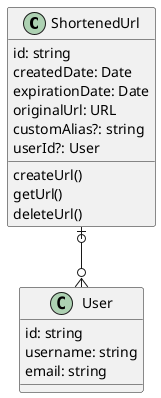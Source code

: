 @startuml
ShortenedUrl |o--o{ User
class ShortenedUrl {
  id: string
  createdDate: Date
  expirationDate: Date
  originalUrl: URL
  customAlias?: string
  userId?: User

  createUrl()
  getUrl()
  deleteUrl()
}

class User {
  id: string
  username: string
  email: string
}

@enduml
